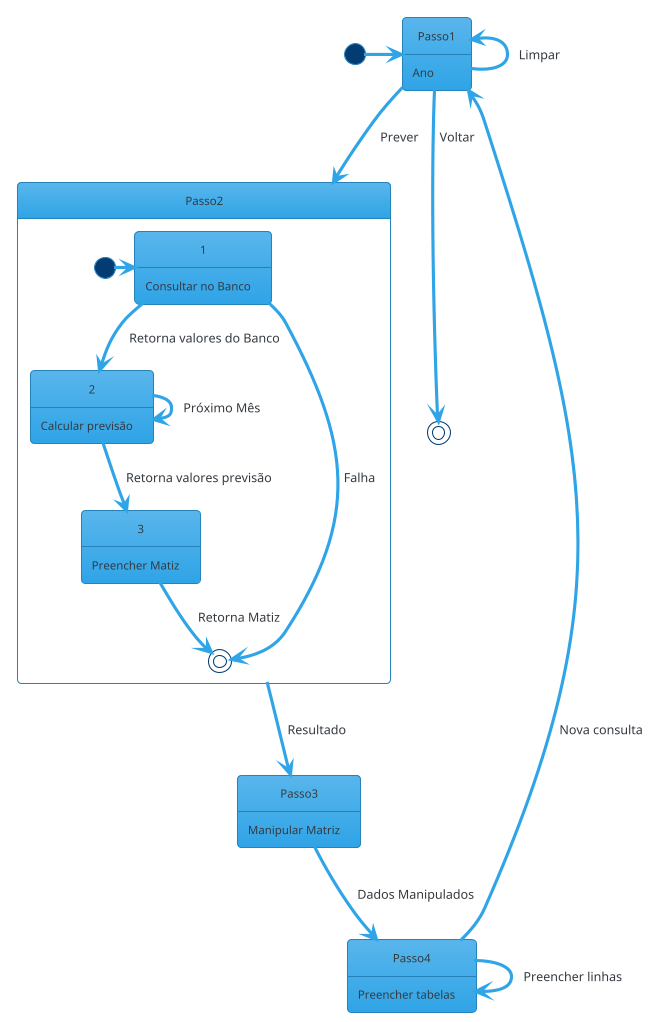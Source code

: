 @startuml
!theme cerulean

State Passo1 {
	Passo1 : Ano

}

State Passo2 {
	State Passo2.1 {
		Passo2.1 : Consultar no Banco
	}

        State Passo2.2 {
		Passo2.2 : Calcular previsão
	}

	State Passo2.3 {
		Passo2.3 : Preencher Matiz
	}

	[*] -> Passo2.1
	Passo2.1 --> Passo2.2 : Retorna valores do Banco
    Passo2.2 --> Passo2.2 : Próximo Mês
    Passo2.2 --> Passo2.3 : Retorna valores previsão
	Passo2.3 --> [*] : Retorna Matiz
	Passo2.1 --> [*] : Falha
}

State Passo3 {
	Passo3 : Manipular Matriz
}

State Passo4 {
	Passo4 : Preencher tabelas
}

[*] -> Passo1
Passo1 -up-> Passo1 : Limpar
Passo1 --> Passo2 : Prever
Passo1 --> [*] : Voltar

Passo2 --> Passo3 : Resultado
Passo3 --> Passo4 : Dados Manipulados
Passo4  --> Passo4 : Preencher linhas
Passo4 -down-> Passo1 : Nova consulta
@enduml